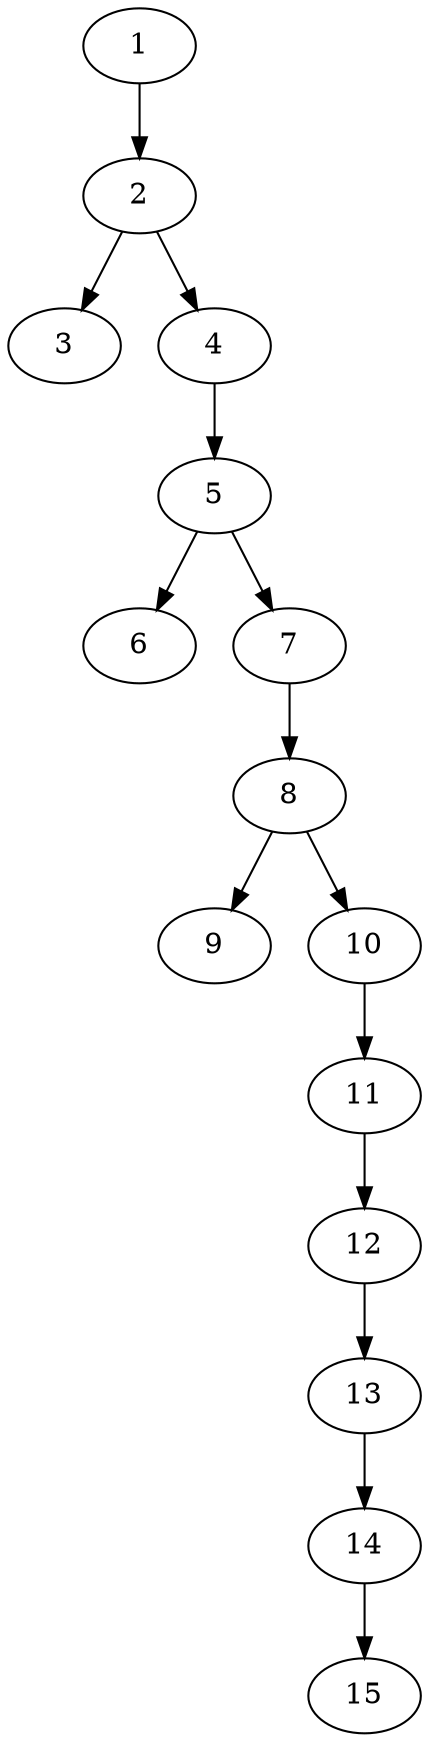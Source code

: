 // DAG automatically generated by daggen at Thu Oct  3 13:59:26 2019
// ./daggen --dot -n 15 --ccr 0.4 --fat 0.3 --regular 0.7 --density 0.5 --mindata 5242880 --maxdata 52428800 
digraph G {
  1 [size="63383040", alpha="0.01", expect_size="25353216"] 
  1 -> 2 [size ="25353216"]
  2 [size="39695360", alpha="0.12", expect_size="15878144"] 
  2 -> 3 [size ="15878144"]
  2 -> 4 [size ="15878144"]
  3 [size="97684480", alpha="0.07", expect_size="39073792"] 
  4 [size="80171520", alpha="0.10", expect_size="32068608"] 
  4 -> 5 [size ="32068608"]
  5 [size="45288960", alpha="0.06", expect_size="18115584"] 
  5 -> 6 [size ="18115584"]
  5 -> 7 [size ="18115584"]
  6 [size="107937280", alpha="0.00", expect_size="43174912"] 
  7 [size="130890240", alpha="0.02", expect_size="52356096"] 
  7 -> 8 [size ="52356096"]
  8 [size="81164800", alpha="0.20", expect_size="32465920"] 
  8 -> 9 [size ="32465920"]
  8 -> 10 [size ="32465920"]
  9 [size="99363840", alpha="0.08", expect_size="39745536"] 
  10 [size="127933440", alpha="0.15", expect_size="51173376"] 
  10 -> 11 [size ="51173376"]
  11 [size="67809280", alpha="0.15", expect_size="27123712"] 
  11 -> 12 [size ="27123712"]
  12 [size="76090880", alpha="0.04", expect_size="30436352"] 
  12 -> 13 [size ="30436352"]
  13 [size="29324800", alpha="0.10", expect_size="11729920"] 
  13 -> 14 [size ="11729920"]
  14 [size="70929920", alpha="0.05", expect_size="28371968"] 
  14 -> 15 [size ="28371968"]
  15 [size="129064960", alpha="0.04", expect_size="51625984"] 
}
